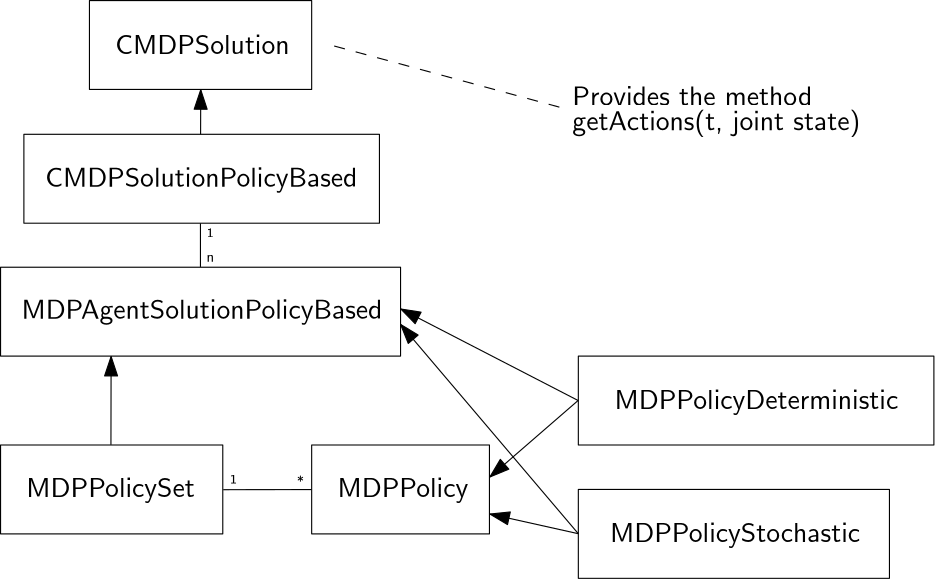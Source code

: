 <?xml version="1.0"?>
<!DOCTYPE ipe SYSTEM "ipe.dtd">
<ipe version="70107" creator="Ipe 7.1.10">
<info created="D:20181130134119" modified="D:20181130135043"/>
<ipestyle name="basic">
<symbol name="arrow/arc(spx)">
<path stroke="sym-stroke" fill="sym-stroke" pen="sym-pen">
0 0 m
-1 0.333 l
-1 -0.333 l
h
</path>
</symbol>
<symbol name="arrow/farc(spx)">
<path stroke="sym-stroke" fill="white" pen="sym-pen">
0 0 m
-1 0.333 l
-1 -0.333 l
h
</path>
</symbol>
<symbol name="arrow/ptarc(spx)">
<path stroke="sym-stroke" fill="sym-stroke" pen="sym-pen">
0 0 m
-1 0.333 l
-0.8 0 l
-1 -0.333 l
h
</path>
</symbol>
<symbol name="arrow/fptarc(spx)">
<path stroke="sym-stroke" fill="white" pen="sym-pen">
0 0 m
-1 0.333 l
-0.8 0 l
-1 -0.333 l
h
</path>
</symbol>
<symbol name="mark/circle(sx)" transformations="translations">
<path fill="sym-stroke">
0.6 0 0 0.6 0 0 e
0.4 0 0 0.4 0 0 e
</path>
</symbol>
<symbol name="mark/disk(sx)" transformations="translations">
<path fill="sym-stroke">
0.6 0 0 0.6 0 0 e
</path>
</symbol>
<symbol name="mark/fdisk(sfx)" transformations="translations">
<group>
<path fill="sym-fill">
0.5 0 0 0.5 0 0 e
</path>
<path fill="sym-stroke" fillrule="eofill">
0.6 0 0 0.6 0 0 e
0.4 0 0 0.4 0 0 e
</path>
</group>
</symbol>
<symbol name="mark/box(sx)" transformations="translations">
<path fill="sym-stroke" fillrule="eofill">
-0.6 -0.6 m
0.6 -0.6 l
0.6 0.6 l
-0.6 0.6 l
h
-0.4 -0.4 m
0.4 -0.4 l
0.4 0.4 l
-0.4 0.4 l
h
</path>
</symbol>
<symbol name="mark/square(sx)" transformations="translations">
<path fill="sym-stroke">
-0.6 -0.6 m
0.6 -0.6 l
0.6 0.6 l
-0.6 0.6 l
h
</path>
</symbol>
<symbol name="mark/fsquare(sfx)" transformations="translations">
<group>
<path fill="sym-fill">
-0.5 -0.5 m
0.5 -0.5 l
0.5 0.5 l
-0.5 0.5 l
h
</path>
<path fill="sym-stroke" fillrule="eofill">
-0.6 -0.6 m
0.6 -0.6 l
0.6 0.6 l
-0.6 0.6 l
h
-0.4 -0.4 m
0.4 -0.4 l
0.4 0.4 l
-0.4 0.4 l
h
</path>
</group>
</symbol>
<symbol name="mark/cross(sx)" transformations="translations">
<group>
<path fill="sym-stroke">
-0.43 -0.57 m
0.57 0.43 l
0.43 0.57 l
-0.57 -0.43 l
h
</path>
<path fill="sym-stroke">
-0.43 0.57 m
0.57 -0.43 l
0.43 -0.57 l
-0.57 0.43 l
h
</path>
</group>
</symbol>
<symbol name="arrow/fnormal(spx)">
<path stroke="sym-stroke" fill="white" pen="sym-pen">
0 0 m
-1 0.333 l
-1 -0.333 l
h
</path>
</symbol>
<symbol name="arrow/pointed(spx)">
<path stroke="sym-stroke" fill="sym-stroke" pen="sym-pen">
0 0 m
-1 0.333 l
-0.8 0 l
-1 -0.333 l
h
</path>
</symbol>
<symbol name="arrow/fpointed(spx)">
<path stroke="sym-stroke" fill="white" pen="sym-pen">
0 0 m
-1 0.333 l
-0.8 0 l
-1 -0.333 l
h
</path>
</symbol>
<symbol name="arrow/linear(spx)">
<path stroke="sym-stroke" pen="sym-pen">
-1 0.333 m
0 0 l
-1 -0.333 l
</path>
</symbol>
<symbol name="arrow/fdouble(spx)">
<path stroke="sym-stroke" fill="white" pen="sym-pen">
0 0 m
-1 0.333 l
-1 -0.333 l
h
-1 0 m
-2 0.333 l
-2 -0.333 l
h
</path>
</symbol>
<symbol name="arrow/double(spx)">
<path stroke="sym-stroke" fill="sym-stroke" pen="sym-pen">
0 0 m
-1 0.333 l
-1 -0.333 l
h
-1 0 m
-2 0.333 l
-2 -0.333 l
h
</path>
</symbol>
<pen name="heavier" value="0.8"/>
<pen name="fat" value="1.2"/>
<pen name="ultrafat" value="2"/>
<symbolsize name="large" value="5"/>
<symbolsize name="small" value="2"/>
<symbolsize name="tiny" value="1.1"/>
<arrowsize name="large" value="10"/>
<arrowsize name="small" value="5"/>
<arrowsize name="tiny" value="3"/>
<color name="red" value="1 0 0"/>
<color name="green" value="0 1 0"/>
<color name="blue" value="0 0 1"/>
<color name="yellow" value="1 1 0"/>
<color name="orange" value="1 0.647 0"/>
<color name="gold" value="1 0.843 0"/>
<color name="purple" value="0.627 0.125 0.941"/>
<color name="gray" value="0.745"/>
<color name="brown" value="0.647 0.165 0.165"/>
<color name="navy" value="0 0 0.502"/>
<color name="pink" value="1 0.753 0.796"/>
<color name="seagreen" value="0.18 0.545 0.341"/>
<color name="turquoise" value="0.251 0.878 0.816"/>
<color name="violet" value="0.933 0.51 0.933"/>
<color name="darkblue" value="0 0 0.545"/>
<color name="darkcyan" value="0 0.545 0.545"/>
<color name="darkgray" value="0.663"/>
<color name="darkgreen" value="0 0.392 0"/>
<color name="darkmagenta" value="0.545 0 0.545"/>
<color name="darkorange" value="1 0.549 0"/>
<color name="darkred" value="0.545 0 0"/>
<color name="lightblue" value="0.678 0.847 0.902"/>
<color name="lightcyan" value="0.878 1 1"/>
<color name="lightgray" value="0.827"/>
<color name="lightgreen" value="0.565 0.933 0.565"/>
<color name="lightyellow" value="1 1 0.878"/>
<dashstyle name="dashed" value="[4] 0"/>
<dashstyle name="dotted" value="[1 3] 0"/>
<dashstyle name="dash dotted" value="[4 2 1 2] 0"/>
<dashstyle name="dash dot dotted" value="[4 2 1 2 1 2] 0"/>
<textsize name="large" value="\large"/>
<textsize name="Large" value="\Large"/>
<textsize name="LARGE" value="\LARGE"/>
<textsize name="huge" value="\huge"/>
<textsize name="Huge" value="\Huge"/>
<textsize name="small" value="\small"/>
<textsize name="footnote" value="\footnotesize"/>
<textsize name="tiny" value="\tiny"/>
<textstyle name="center" begin="\begin{center}" end="\end{center}"/>
<textstyle name="itemize" begin="\begin{itemize}" end="\end{itemize}"/>
<textstyle name="item" begin="\begin{itemize}\item{}" end="\end{itemize}"/>
<gridsize name="4 pts" value="4"/>
<gridsize name="8 pts (~3 mm)" value="8"/>
<gridsize name="16 pts (~6 mm)" value="16"/>
<gridsize name="32 pts (~12 mm)" value="32"/>
<gridsize name="10 pts (~3.5 mm)" value="10"/>
<gridsize name="20 pts (~7 mm)" value="20"/>
<gridsize name="14 pts (~5 mm)" value="14"/>
<gridsize name="28 pts (~10 mm)" value="28"/>
<gridsize name="56 pts (~20 mm)" value="56"/>
<anglesize name="90 deg" value="90"/>
<anglesize name="60 deg" value="60"/>
<anglesize name="45 deg" value="45"/>
<anglesize name="30 deg" value="30"/>
<anglesize name="22.5 deg" value="22.5"/>
<opacity name="10%" value="0.1"/>
<opacity name="30%" value="0.3"/>
<opacity name="50%" value="0.5"/>
<opacity name="75%" value="0.75"/>
<tiling name="falling" angle="-60" step="4" width="1"/>
<tiling name="rising" angle="30" step="4" width="1"/>
</ipestyle>
<page>
<layer name="alpha"/>
<view layers="alpha" active="alpha"/>
<text layer="alpha" matrix="1 0 0 1 -6.68923 -3.22828" transformations="translations" pos="144 768" stroke="black" type="label" width="62.792" height="6.918" depth="0" valign="baseline">\sffamily CMDPSolution</text>
<path matrix="1.25 0 0 1 -32 0" stroke="black">
128 784 m
128 752 l
192 752 l
192 784 l
h
</path>
<text matrix="1 0 0 1 -41.0663 -9.3368" transformations="translations" pos="153.159 726.327" stroke="black" type="label" width="112.467" height="6.926" depth="1.93" valign="baseline">\sffamily CMDPSolutionPolicyBased</text>
<path matrix="1 0 0 1 8.39727 15.8473" stroke="black">
96 720 m
96 688 l
224 688 l
224 720 l
h
</path>
<path stroke="black" arrow="normal/normal">
168.015 735.863 m
168.062 751.879 l
</path>
<text matrix="1 0 0 1 -70.4425 5.26032" transformations="translations" pos="173.957 664.155" stroke="black" type="label" width="130.068" height="6.926" depth="1.93" valign="baseline">\sffamily MDPAgentSolutionPolicyBased</text>
<path stroke="black">
96 688 m
96 656 l
240 656 l
240 688 l
h
</path>
<path stroke="black">
167.962 703.774 m
167.962 688.101 l
</path>
<text matrix="1 0 0 1 -2.5074 -1.2964" transformations="translations" pos="172.655 700.109" stroke="black" type="label" width="2.646" height="3.269" depth="0" valign="baseline">\tiny\sffamily 1</text>
<text matrix="1 0 0 1 -9.71355 -2.08486" transformations="translations" pos="179.838 692.048" stroke="black" type="label" width="2.733" height="2.214" depth="0" valign="baseline">\tiny\sffamily n</text>
<text matrix="1 0 0 1 -46.428 -24.691" transformations="translations" pos="151.708 630.004" stroke="black" type="label" width="60.689" height="6.926" depth="1.93" valign="baseline">\sffamily MDPPolicySet</text>
<path matrix="1 0 0 1 0 -16" stroke="black">
96 640 m
96 608 l
176 608 l
176 640 l
h
</path>
<path stroke="black" arrow="normal/normal">
135.737 624.08 m
135.799 655.865 l
</path>
<text matrix="1 0 0 1 -39.2325 -6.50942" transformations="translations" pos="256.511 611.778" stroke="black" type="label" width="47.129" height="6.926" depth="1.93" valign="baseline">\sffamily MDPPolicy</text>
<path stroke="black">
208 624 m
208 592 l
272 592 l
272 624 l
h
</path>
<path stroke="black">
176.15 607.912 m
207.944 607.959 l
</path>
<text matrix="1 0 0 1 -22.4217 -28.9511" transformations="translations" pos="200.906 639.05" stroke="black" type="label" width="2.646" height="3.269" depth="0" valign="baseline">\tiny\sffamily 1</text>
<text matrix="1 0 0 1 1.20116 -22.3416" transformations="translations" pos="201.459 631.628" stroke="black" type="label" width="2.646" height="3.736" depth="0" valign="baseline">\tiny\sffamily *</text>
<text matrix="1 0 0 1 -44.857 -36.325" transformations="translations" pos="361.881 673.307" stroke="black" type="label" width="102.228" height="6.926" depth="1.93" valign="baseline">\sffamily MDPPolicyDeterministic</text>
<path matrix="1 0 0 1 -48 -32" stroke="black">
352 656 m
352 688 l
480 688 l
480 656 l
h
</path>
<text matrix="1 0 0 1 -46.481 -84.1897" transformations="translations" pos="361.881 673.307" stroke="black" type="label" width="90.107" height="6.926" depth="1.93" valign="baseline">\sffamily MDPPolicyStochastic</text>
<path matrix="0.875 0 0 1 -4 -80" stroke="black">
352 656 m
352 688 l
480 688 l
480 656 l
h
</path>
<path matrix="0.998837 0 0 1.2835 0.353417 -181.435" stroke="black" arrow="normal/normal">
303.99 639.979 m
240.03 665.673 l
</path>
<path matrix="0.997697 0 0 1.24624 0.699763 -157.598" stroke="black" arrow="normal/normal">
303.912 640.021 m
272.08 617.924 l
</path>
<path stroke="black" arrow="normal/normal">
304.003 592.062 m
272.167 599.145 l
</path>
<path matrix="1.00212 0 0 1.13204 -0.643741 -78.1829" stroke="black" arrow="normal/normal">
303.95 592.119 m
240.155 658.624 l
</path>
<path stroke="black" dash="dashed">
216.105 767.639 m
300.91 744.616 l
</path>
<text matrix="1 0 0 1 -21.4537 6.3627" transformations="translations" pos="323.285 739.889" stroke="black" type="label" width="86.426" height="6.918" depth="0" valign="baseline">\sffamily Provides the method</text>
<text matrix="1 0 0 1 -64.1549 37.975" transformations="translations" pos="365.99 699.304" stroke="black" type="label" width="103.75" height="7.473" depth="2.49" valign="baseline">\sffamily getActions(t, joint state)</text>
</page>
</ipe>
